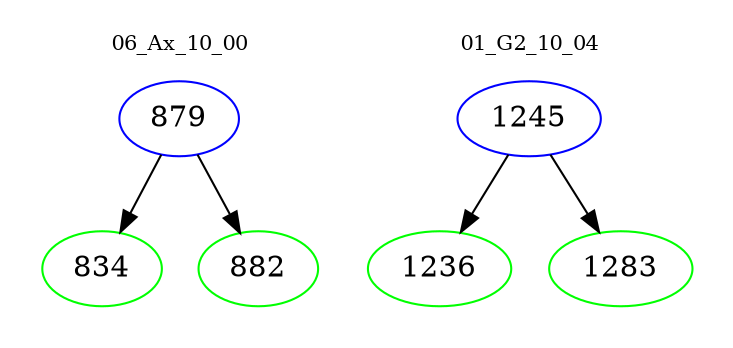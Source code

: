 digraph{
subgraph cluster_0 {
color = white
label = "06_Ax_10_00";
fontsize=10;
T0_879 [label="879", color="blue"]
T0_879 -> T0_834 [color="black"]
T0_834 [label="834", color="green"]
T0_879 -> T0_882 [color="black"]
T0_882 [label="882", color="green"]
}
subgraph cluster_1 {
color = white
label = "01_G2_10_04";
fontsize=10;
T1_1245 [label="1245", color="blue"]
T1_1245 -> T1_1236 [color="black"]
T1_1236 [label="1236", color="green"]
T1_1245 -> T1_1283 [color="black"]
T1_1283 [label="1283", color="green"]
}
}
